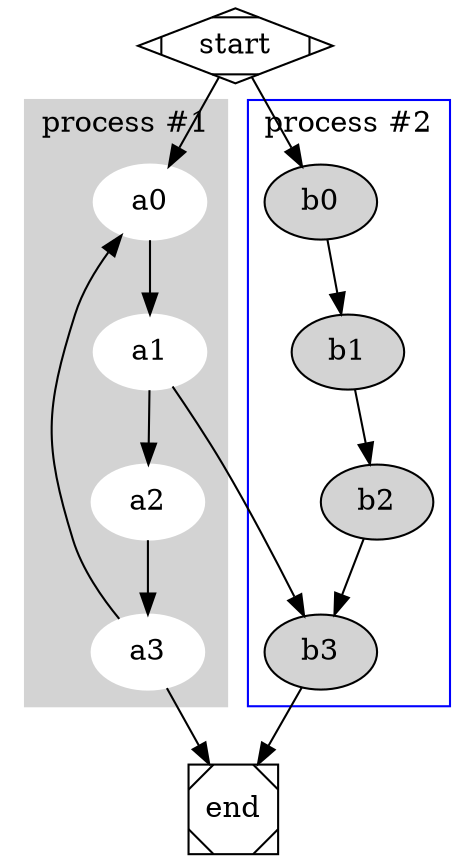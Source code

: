 /* dot -T png test2.gv -o a.png */
/* 流程图 */
digraph g
{
    subgraph cluster0{
    node[style=filled,color=white]
    style=filled
    color=lightgrey
    a0->a1->a2->a3
    label="process #1"
    }

    subgraph cluster1{
    node[style=filled]
    b0->b1->b2->b3
    label="process #2"
    color=blue
    }

    start->a0
    start->b0
    a1->b3
    a3->a0
    a3->end
    b3->end
    start[shape=Mdiamond]
    end[shape=Msquare]
}